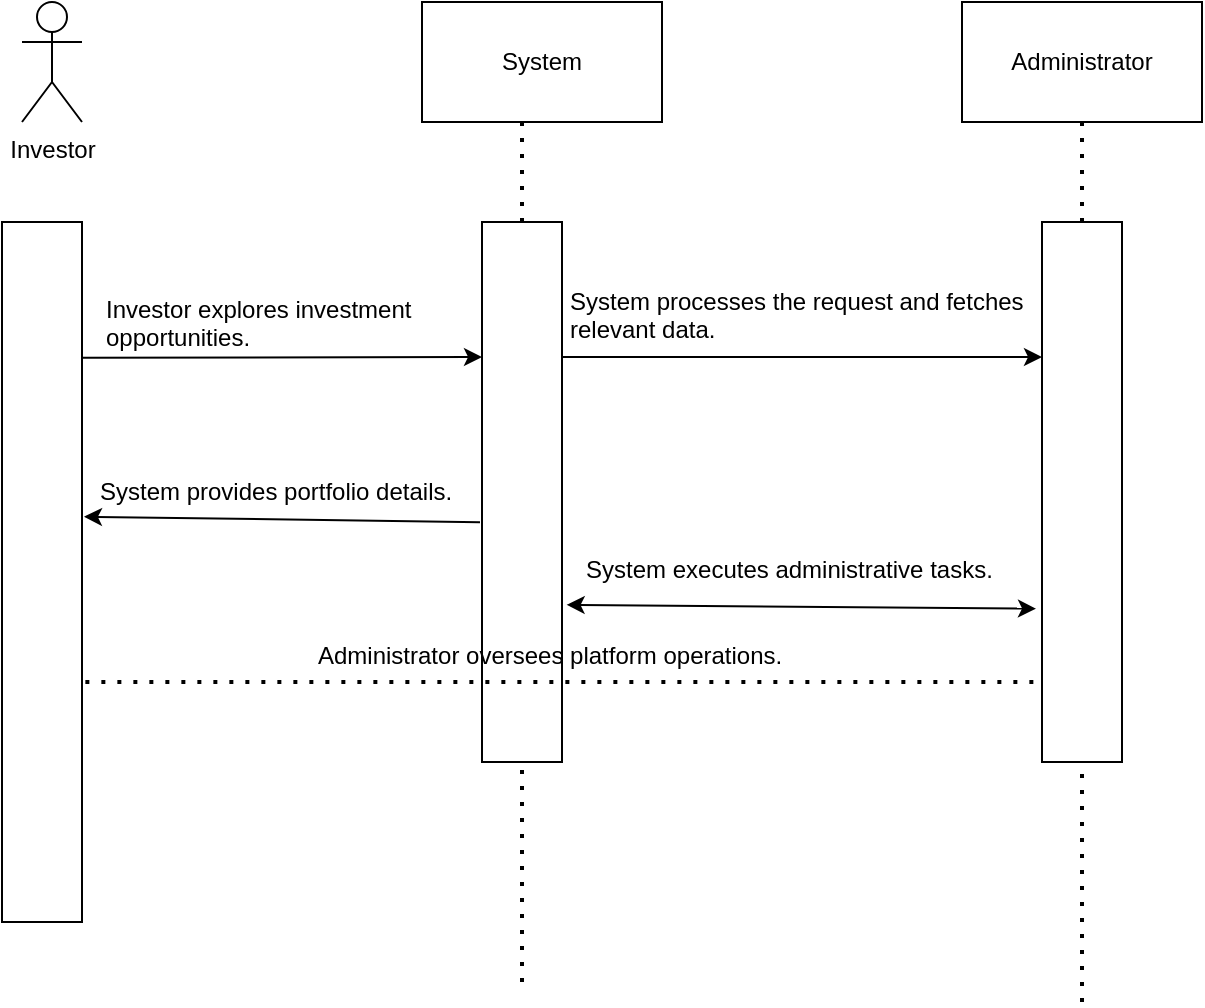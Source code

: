 <mxfile version="22.1.7" type="device">
  <diagram name="Page-1" id="UIt4oFT6vnFcvA8xH-wc">
    <mxGraphModel dx="1221" dy="826" grid="1" gridSize="10" guides="1" tooltips="1" connect="1" arrows="1" fold="1" page="1" pageScale="1" pageWidth="850" pageHeight="1100" math="0" shadow="0">
      <root>
        <mxCell id="0" />
        <mxCell id="1" parent="0" />
        <mxCell id="JMkpRrbRe8zlzlUR4qUp-1" value="Investor" style="shape=umlActor;verticalLabelPosition=bottom;verticalAlign=top;html=1;outlineConnect=0;" vertex="1" parent="1">
          <mxGeometry x="90" y="100" width="30" height="60" as="geometry" />
        </mxCell>
        <mxCell id="JMkpRrbRe8zlzlUR4qUp-2" value="System" style="rounded=0;whiteSpace=wrap;html=1;" vertex="1" parent="1">
          <mxGeometry x="290" y="100" width="120" height="60" as="geometry" />
        </mxCell>
        <mxCell id="JMkpRrbRe8zlzlUR4qUp-3" value="Administrator" style="rounded=0;whiteSpace=wrap;html=1;" vertex="1" parent="1">
          <mxGeometry x="560" y="100" width="120" height="60" as="geometry" />
        </mxCell>
        <mxCell id="JMkpRrbRe8zlzlUR4qUp-4" value="" style="rounded=0;whiteSpace=wrap;html=1;" vertex="1" parent="1">
          <mxGeometry x="80" y="210" width="40" height="350" as="geometry" />
        </mxCell>
        <mxCell id="JMkpRrbRe8zlzlUR4qUp-5" value="" style="rounded=0;whiteSpace=wrap;html=1;" vertex="1" parent="1">
          <mxGeometry x="320" y="210" width="40" height="270" as="geometry" />
        </mxCell>
        <mxCell id="JMkpRrbRe8zlzlUR4qUp-6" value="" style="rounded=0;whiteSpace=wrap;html=1;" vertex="1" parent="1">
          <mxGeometry x="600" y="210" width="40" height="270" as="geometry" />
        </mxCell>
        <mxCell id="JMkpRrbRe8zlzlUR4qUp-10" value="" style="endArrow=classic;html=1;rounded=0;entryX=0;entryY=0.25;entryDx=0;entryDy=0;exitX=0.992;exitY=0.194;exitDx=0;exitDy=0;exitPerimeter=0;" edge="1" parent="1" source="JMkpRrbRe8zlzlUR4qUp-4" target="JMkpRrbRe8zlzlUR4qUp-5">
          <mxGeometry width="50" height="50" relative="1" as="geometry">
            <mxPoint x="400" y="450" as="sourcePoint" />
            <mxPoint x="450" y="400" as="targetPoint" />
          </mxGeometry>
        </mxCell>
        <mxCell id="JMkpRrbRe8zlzlUR4qUp-11" value="" style="endArrow=classic;html=1;rounded=0;entryX=0;entryY=0.25;entryDx=0;entryDy=0;exitX=1;exitY=0.25;exitDx=0;exitDy=0;" edge="1" parent="1" source="JMkpRrbRe8zlzlUR4qUp-5" target="JMkpRrbRe8zlzlUR4qUp-6">
          <mxGeometry width="50" height="50" relative="1" as="geometry">
            <mxPoint x="400" y="450" as="sourcePoint" />
            <mxPoint x="450" y="400" as="targetPoint" />
          </mxGeometry>
        </mxCell>
        <mxCell id="JMkpRrbRe8zlzlUR4qUp-12" value="" style="endArrow=classic;startArrow=classic;html=1;rounded=0;entryX=-0.075;entryY=0.716;entryDx=0;entryDy=0;entryPerimeter=0;exitX=1.058;exitY=0.709;exitDx=0;exitDy=0;exitPerimeter=0;" edge="1" parent="1" source="JMkpRrbRe8zlzlUR4qUp-5" target="JMkpRrbRe8zlzlUR4qUp-6">
          <mxGeometry width="50" height="50" relative="1" as="geometry">
            <mxPoint x="400" y="450" as="sourcePoint" />
            <mxPoint x="450" y="400" as="targetPoint" />
          </mxGeometry>
        </mxCell>
        <mxCell id="JMkpRrbRe8zlzlUR4qUp-13" value="" style="endArrow=none;dashed=1;html=1;dashPattern=1 3;strokeWidth=2;rounded=0;entryX=-0.092;entryY=0.852;entryDx=0;entryDy=0;entryPerimeter=0;exitX=1.042;exitY=0.657;exitDx=0;exitDy=0;exitPerimeter=0;" edge="1" parent="1" source="JMkpRrbRe8zlzlUR4qUp-4" target="JMkpRrbRe8zlzlUR4qUp-6">
          <mxGeometry width="50" height="50" relative="1" as="geometry">
            <mxPoint x="400" y="450" as="sourcePoint" />
            <mxPoint x="450" y="400" as="targetPoint" />
          </mxGeometry>
        </mxCell>
        <mxCell id="JMkpRrbRe8zlzlUR4qUp-14" value="" style="endArrow=classic;html=1;rounded=0;entryX=1.025;entryY=0.421;entryDx=0;entryDy=0;entryPerimeter=0;exitX=-0.025;exitY=0.556;exitDx=0;exitDy=0;exitPerimeter=0;" edge="1" parent="1" source="JMkpRrbRe8zlzlUR4qUp-5" target="JMkpRrbRe8zlzlUR4qUp-4">
          <mxGeometry width="50" height="50" relative="1" as="geometry">
            <mxPoint x="400" y="450" as="sourcePoint" />
            <mxPoint x="450" y="400" as="targetPoint" />
          </mxGeometry>
        </mxCell>
        <mxCell id="JMkpRrbRe8zlzlUR4qUp-15" value="" style="endArrow=none;dashed=1;html=1;dashPattern=1 3;strokeWidth=2;rounded=0;entryX=0.5;entryY=1;entryDx=0;entryDy=0;" edge="1" parent="1" target="JMkpRrbRe8zlzlUR4qUp-5">
          <mxGeometry width="50" height="50" relative="1" as="geometry">
            <mxPoint x="340" y="590" as="sourcePoint" />
            <mxPoint x="450" y="400" as="targetPoint" />
          </mxGeometry>
        </mxCell>
        <mxCell id="JMkpRrbRe8zlzlUR4qUp-16" value="" style="endArrow=none;dashed=1;html=1;dashPattern=1 3;strokeWidth=2;rounded=0;entryX=0.5;entryY=1;entryDx=0;entryDy=0;" edge="1" parent="1" target="JMkpRrbRe8zlzlUR4qUp-6">
          <mxGeometry width="50" height="50" relative="1" as="geometry">
            <mxPoint x="620" y="600" as="sourcePoint" />
            <mxPoint x="450" y="400" as="targetPoint" />
          </mxGeometry>
        </mxCell>
        <mxCell id="JMkpRrbRe8zlzlUR4qUp-17" value="" style="endArrow=none;dashed=1;html=1;dashPattern=1 3;strokeWidth=2;rounded=0;entryX=0.5;entryY=1;entryDx=0;entryDy=0;exitX=0.5;exitY=0;exitDx=0;exitDy=0;" edge="1" parent="1" source="JMkpRrbRe8zlzlUR4qUp-6" target="JMkpRrbRe8zlzlUR4qUp-3">
          <mxGeometry width="50" height="50" relative="1" as="geometry">
            <mxPoint x="400" y="450" as="sourcePoint" />
            <mxPoint x="450" y="400" as="targetPoint" />
          </mxGeometry>
        </mxCell>
        <mxCell id="JMkpRrbRe8zlzlUR4qUp-18" value="" style="endArrow=none;dashed=1;html=1;dashPattern=1 3;strokeWidth=2;rounded=0;exitX=0.5;exitY=0;exitDx=0;exitDy=0;" edge="1" parent="1" source="JMkpRrbRe8zlzlUR4qUp-5">
          <mxGeometry width="50" height="50" relative="1" as="geometry">
            <mxPoint x="400" y="450" as="sourcePoint" />
            <mxPoint x="340" y="160" as="targetPoint" />
          </mxGeometry>
        </mxCell>
        <mxCell id="JMkpRrbRe8zlzlUR4qUp-19" value="Investor explores investment opportunities." style="text;whiteSpace=wrap;" vertex="1" parent="1">
          <mxGeometry x="130" y="240" width="210" height="50" as="geometry" />
        </mxCell>
        <mxCell id="JMkpRrbRe8zlzlUR4qUp-20" value="System executes administrative tasks." style="text;whiteSpace=wrap;" vertex="1" parent="1">
          <mxGeometry x="370" y="370" width="310" height="50" as="geometry" />
        </mxCell>
        <mxCell id="JMkpRrbRe8zlzlUR4qUp-21" value="System provides portfolio details." style="text;whiteSpace=wrap;" vertex="1" parent="1">
          <mxGeometry x="127" y="331" width="210" height="40" as="geometry" />
        </mxCell>
        <mxCell id="JMkpRrbRe8zlzlUR4qUp-23" value="System processes the request and fetches relevant data." style="text;whiteSpace=wrap;" vertex="1" parent="1">
          <mxGeometry x="362" y="236" width="248" height="40" as="geometry" />
        </mxCell>
        <mxCell id="JMkpRrbRe8zlzlUR4qUp-24" value="Administrator oversees platform operations." style="text;whiteSpace=wrap;" vertex="1" parent="1">
          <mxGeometry x="236" y="413" width="238" height="40" as="geometry" />
        </mxCell>
      </root>
    </mxGraphModel>
  </diagram>
</mxfile>
